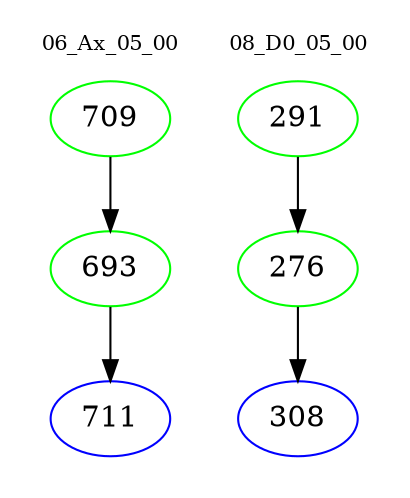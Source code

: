 digraph{
subgraph cluster_0 {
color = white
label = "06_Ax_05_00";
fontsize=10;
T0_709 [label="709", color="green"]
T0_709 -> T0_693 [color="black"]
T0_693 [label="693", color="green"]
T0_693 -> T0_711 [color="black"]
T0_711 [label="711", color="blue"]
}
subgraph cluster_1 {
color = white
label = "08_D0_05_00";
fontsize=10;
T1_291 [label="291", color="green"]
T1_291 -> T1_276 [color="black"]
T1_276 [label="276", color="green"]
T1_276 -> T1_308 [color="black"]
T1_308 [label="308", color="blue"]
}
}
